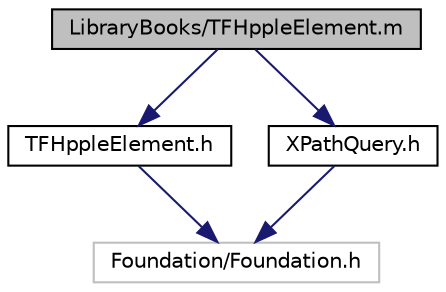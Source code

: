 digraph "LibraryBooks/TFHppleElement.m"
{
  edge [fontname="Helvetica",fontsize="10",labelfontname="Helvetica",labelfontsize="10"];
  node [fontname="Helvetica",fontsize="10",shape=record];
  Node1 [label="LibraryBooks/TFHppleElement.m",height=0.2,width=0.4,color="black", fillcolor="grey75", style="filled", fontcolor="black"];
  Node1 -> Node2 [color="midnightblue",fontsize="10",style="solid",fontname="Helvetica"];
  Node2 [label="TFHppleElement.h",height=0.2,width=0.4,color="black", fillcolor="white", style="filled",URL="$_t_f_hpple_element_8h.html"];
  Node2 -> Node3 [color="midnightblue",fontsize="10",style="solid",fontname="Helvetica"];
  Node3 [label="Foundation/Foundation.h",height=0.2,width=0.4,color="grey75", fillcolor="white", style="filled"];
  Node1 -> Node4 [color="midnightblue",fontsize="10",style="solid",fontname="Helvetica"];
  Node4 [label="XPathQuery.h",height=0.2,width=0.4,color="black", fillcolor="white", style="filled",URL="$_x_path_query_8h.html"];
  Node4 -> Node3 [color="midnightblue",fontsize="10",style="solid",fontname="Helvetica"];
}
